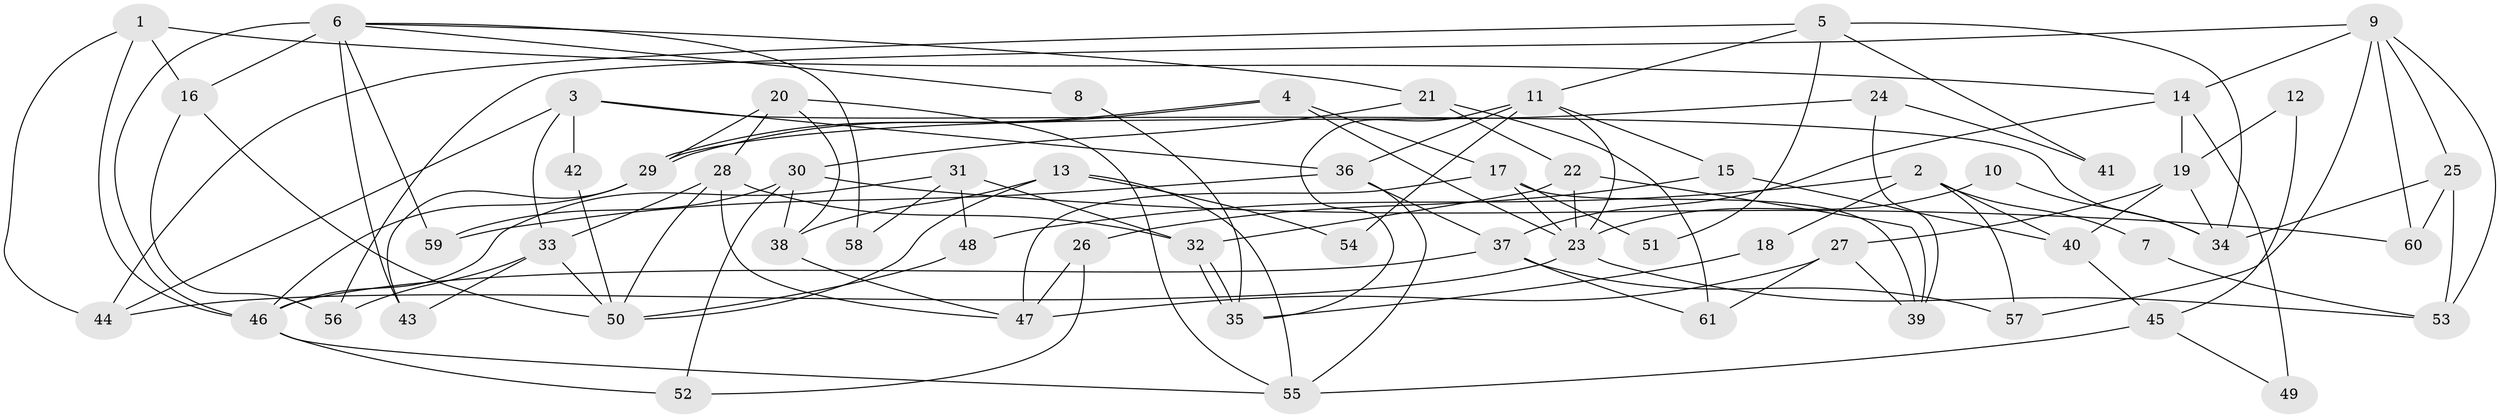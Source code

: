 // Generated by graph-tools (version 1.1) at 2025/35/03/09/25 02:35:59]
// undirected, 61 vertices, 122 edges
graph export_dot {
graph [start="1"]
  node [color=gray90,style=filled];
  1;
  2;
  3;
  4;
  5;
  6;
  7;
  8;
  9;
  10;
  11;
  12;
  13;
  14;
  15;
  16;
  17;
  18;
  19;
  20;
  21;
  22;
  23;
  24;
  25;
  26;
  27;
  28;
  29;
  30;
  31;
  32;
  33;
  34;
  35;
  36;
  37;
  38;
  39;
  40;
  41;
  42;
  43;
  44;
  45;
  46;
  47;
  48;
  49;
  50;
  51;
  52;
  53;
  54;
  55;
  56;
  57;
  58;
  59;
  60;
  61;
  1 -- 46;
  1 -- 44;
  1 -- 14;
  1 -- 16;
  2 -- 57;
  2 -- 48;
  2 -- 7;
  2 -- 18;
  2 -- 40;
  3 -- 33;
  3 -- 34;
  3 -- 36;
  3 -- 42;
  3 -- 44;
  4 -- 23;
  4 -- 29;
  4 -- 29;
  4 -- 17;
  5 -- 44;
  5 -- 11;
  5 -- 34;
  5 -- 41;
  5 -- 51;
  6 -- 16;
  6 -- 46;
  6 -- 8;
  6 -- 21;
  6 -- 43;
  6 -- 58;
  6 -- 59;
  7 -- 53;
  8 -- 35;
  9 -- 14;
  9 -- 56;
  9 -- 25;
  9 -- 53;
  9 -- 57;
  9 -- 60;
  10 -- 34;
  10 -- 23;
  11 -- 23;
  11 -- 36;
  11 -- 15;
  11 -- 35;
  11 -- 54;
  12 -- 45;
  12 -- 19;
  13 -- 55;
  13 -- 38;
  13 -- 50;
  13 -- 54;
  14 -- 19;
  14 -- 37;
  14 -- 49;
  15 -- 26;
  15 -- 40;
  16 -- 50;
  16 -- 56;
  17 -- 23;
  17 -- 39;
  17 -- 47;
  17 -- 51;
  18 -- 35;
  19 -- 40;
  19 -- 27;
  19 -- 34;
  20 -- 28;
  20 -- 29;
  20 -- 38;
  20 -- 55;
  21 -- 30;
  21 -- 22;
  21 -- 61;
  22 -- 39;
  22 -- 23;
  22 -- 32;
  23 -- 53;
  23 -- 44;
  24 -- 39;
  24 -- 29;
  24 -- 41;
  25 -- 34;
  25 -- 53;
  25 -- 60;
  26 -- 52;
  26 -- 47;
  27 -- 61;
  27 -- 47;
  27 -- 39;
  28 -- 50;
  28 -- 32;
  28 -- 33;
  28 -- 47;
  29 -- 46;
  29 -- 43;
  30 -- 38;
  30 -- 60;
  30 -- 52;
  30 -- 59;
  31 -- 46;
  31 -- 32;
  31 -- 48;
  31 -- 58;
  32 -- 35;
  32 -- 35;
  33 -- 43;
  33 -- 50;
  33 -- 56;
  36 -- 59;
  36 -- 37;
  36 -- 55;
  37 -- 46;
  37 -- 57;
  37 -- 61;
  38 -- 47;
  40 -- 45;
  42 -- 50;
  45 -- 55;
  45 -- 49;
  46 -- 55;
  46 -- 52;
  48 -- 50;
}
